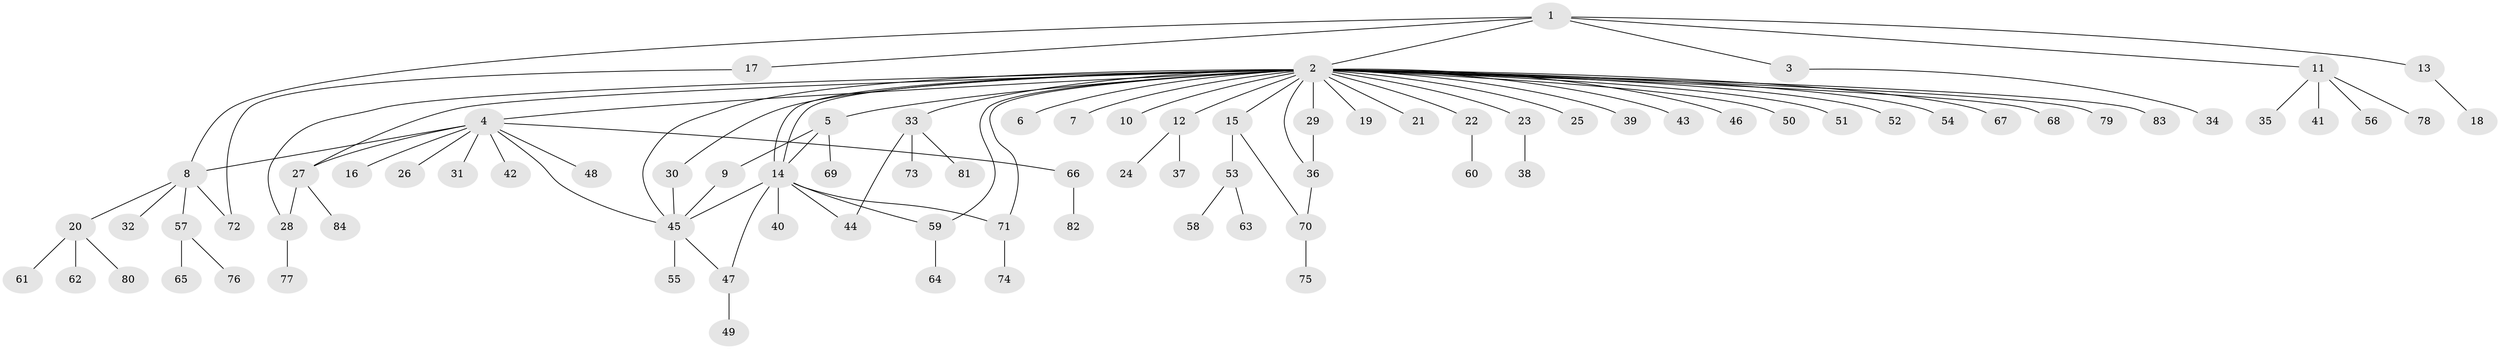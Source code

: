 // Generated by graph-tools (version 1.1) at 2025/49/03/09/25 03:49:50]
// undirected, 84 vertices, 99 edges
graph export_dot {
graph [start="1"]
  node [color=gray90,style=filled];
  1;
  2;
  3;
  4;
  5;
  6;
  7;
  8;
  9;
  10;
  11;
  12;
  13;
  14;
  15;
  16;
  17;
  18;
  19;
  20;
  21;
  22;
  23;
  24;
  25;
  26;
  27;
  28;
  29;
  30;
  31;
  32;
  33;
  34;
  35;
  36;
  37;
  38;
  39;
  40;
  41;
  42;
  43;
  44;
  45;
  46;
  47;
  48;
  49;
  50;
  51;
  52;
  53;
  54;
  55;
  56;
  57;
  58;
  59;
  60;
  61;
  62;
  63;
  64;
  65;
  66;
  67;
  68;
  69;
  70;
  71;
  72;
  73;
  74;
  75;
  76;
  77;
  78;
  79;
  80;
  81;
  82;
  83;
  84;
  1 -- 2;
  1 -- 3;
  1 -- 8;
  1 -- 11;
  1 -- 13;
  1 -- 17;
  2 -- 4;
  2 -- 5;
  2 -- 6;
  2 -- 7;
  2 -- 10;
  2 -- 12;
  2 -- 14;
  2 -- 14;
  2 -- 15;
  2 -- 19;
  2 -- 21;
  2 -- 22;
  2 -- 23;
  2 -- 25;
  2 -- 27;
  2 -- 28;
  2 -- 29;
  2 -- 30;
  2 -- 33;
  2 -- 36;
  2 -- 39;
  2 -- 43;
  2 -- 45;
  2 -- 46;
  2 -- 50;
  2 -- 51;
  2 -- 52;
  2 -- 54;
  2 -- 59;
  2 -- 67;
  2 -- 68;
  2 -- 71;
  2 -- 79;
  2 -- 83;
  3 -- 34;
  4 -- 8;
  4 -- 16;
  4 -- 26;
  4 -- 27;
  4 -- 31;
  4 -- 42;
  4 -- 45;
  4 -- 48;
  4 -- 66;
  5 -- 9;
  5 -- 14;
  5 -- 69;
  8 -- 20;
  8 -- 32;
  8 -- 57;
  8 -- 72;
  9 -- 45;
  11 -- 35;
  11 -- 41;
  11 -- 56;
  11 -- 78;
  12 -- 24;
  12 -- 37;
  13 -- 18;
  14 -- 40;
  14 -- 44;
  14 -- 45;
  14 -- 47;
  14 -- 59;
  14 -- 71;
  15 -- 53;
  15 -- 70;
  17 -- 72;
  20 -- 61;
  20 -- 62;
  20 -- 80;
  22 -- 60;
  23 -- 38;
  27 -- 28;
  27 -- 84;
  28 -- 77;
  29 -- 36;
  30 -- 45;
  33 -- 44;
  33 -- 73;
  33 -- 81;
  36 -- 70;
  45 -- 47;
  45 -- 55;
  47 -- 49;
  53 -- 58;
  53 -- 63;
  57 -- 65;
  57 -- 76;
  59 -- 64;
  66 -- 82;
  70 -- 75;
  71 -- 74;
}
